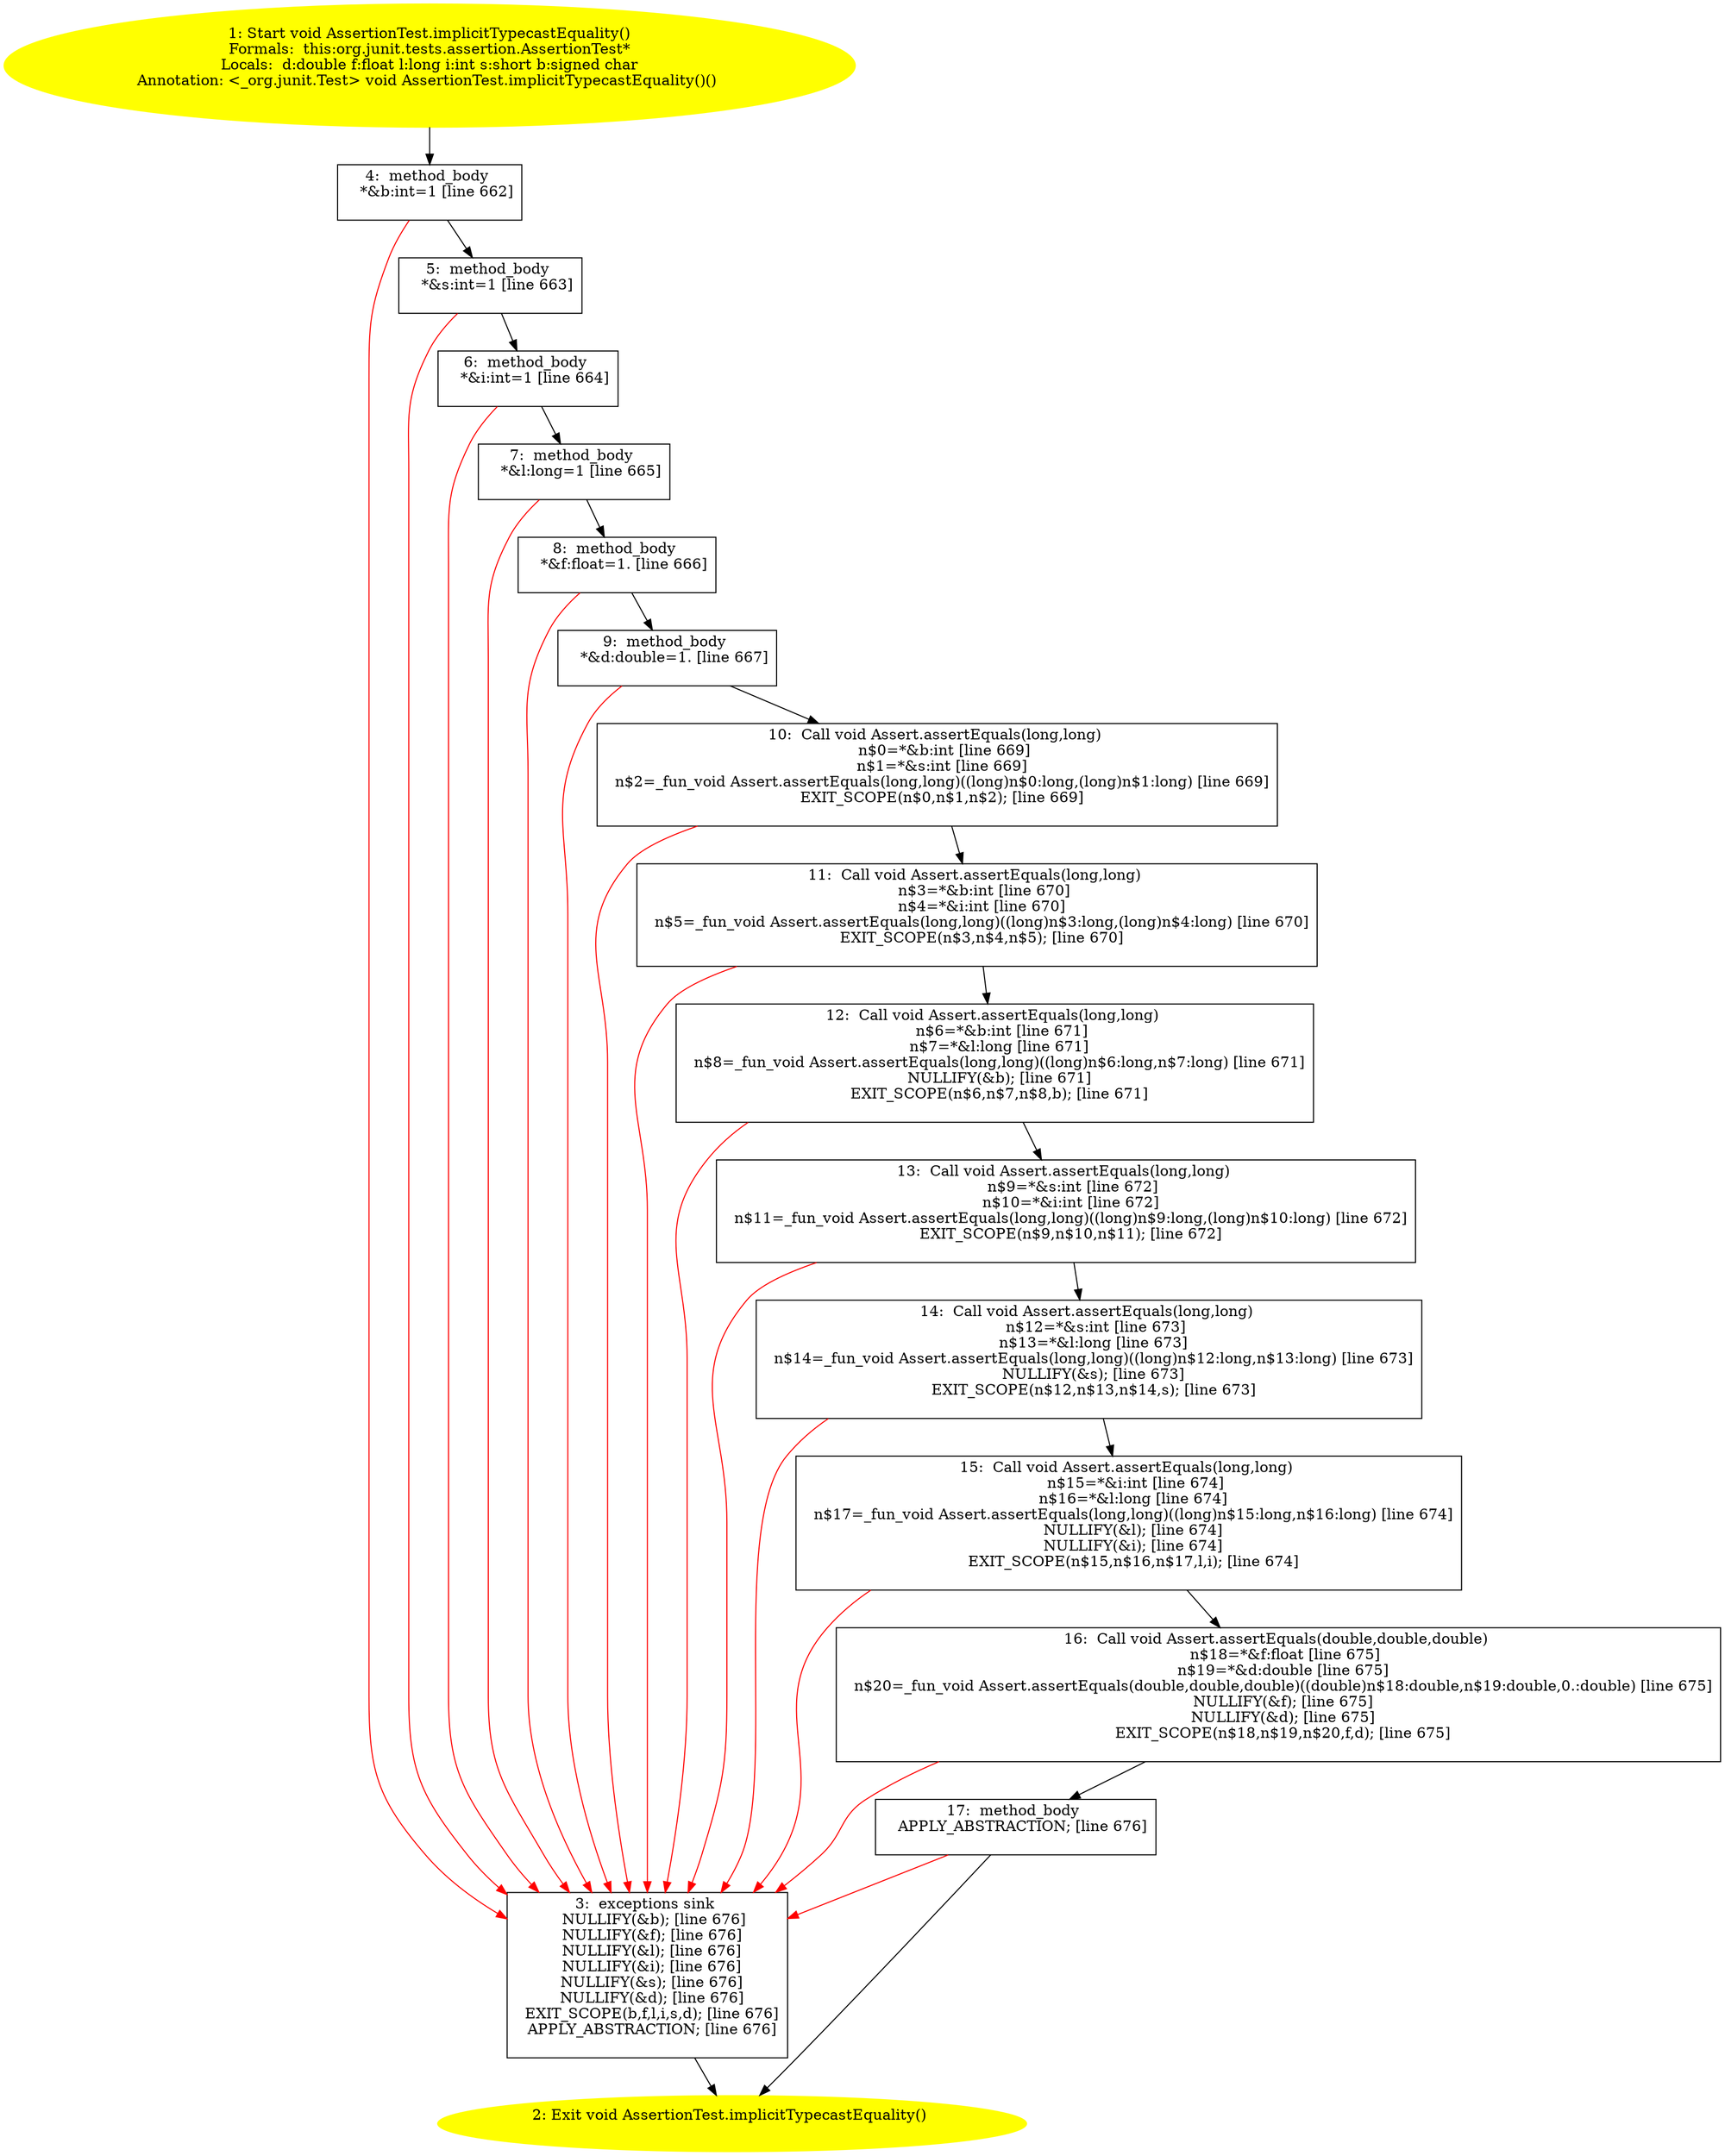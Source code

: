 /* @generated */
digraph cfg {
"org.junit.tests.assertion.AssertionTest.implicitTypecastEquality():void.41d1dd9d2d43f33ea6c114134921eb9d_1" [label="1: Start void AssertionTest.implicitTypecastEquality()\nFormals:  this:org.junit.tests.assertion.AssertionTest*\nLocals:  d:double f:float l:long i:int s:short b:signed char\nAnnotation: <_org.junit.Test> void AssertionTest.implicitTypecastEquality()() \n  " color=yellow style=filled]
	

	 "org.junit.tests.assertion.AssertionTest.implicitTypecastEquality():void.41d1dd9d2d43f33ea6c114134921eb9d_1" -> "org.junit.tests.assertion.AssertionTest.implicitTypecastEquality():void.41d1dd9d2d43f33ea6c114134921eb9d_4" ;
"org.junit.tests.assertion.AssertionTest.implicitTypecastEquality():void.41d1dd9d2d43f33ea6c114134921eb9d_2" [label="2: Exit void AssertionTest.implicitTypecastEquality() \n  " color=yellow style=filled]
	

"org.junit.tests.assertion.AssertionTest.implicitTypecastEquality():void.41d1dd9d2d43f33ea6c114134921eb9d_3" [label="3:  exceptions sink \n   NULLIFY(&b); [line 676]\n  NULLIFY(&f); [line 676]\n  NULLIFY(&l); [line 676]\n  NULLIFY(&i); [line 676]\n  NULLIFY(&s); [line 676]\n  NULLIFY(&d); [line 676]\n  EXIT_SCOPE(b,f,l,i,s,d); [line 676]\n  APPLY_ABSTRACTION; [line 676]\n " shape="box"]
	

	 "org.junit.tests.assertion.AssertionTest.implicitTypecastEquality():void.41d1dd9d2d43f33ea6c114134921eb9d_3" -> "org.junit.tests.assertion.AssertionTest.implicitTypecastEquality():void.41d1dd9d2d43f33ea6c114134921eb9d_2" ;
"org.junit.tests.assertion.AssertionTest.implicitTypecastEquality():void.41d1dd9d2d43f33ea6c114134921eb9d_4" [label="4:  method_body \n   *&b:int=1 [line 662]\n " shape="box"]
	

	 "org.junit.tests.assertion.AssertionTest.implicitTypecastEquality():void.41d1dd9d2d43f33ea6c114134921eb9d_4" -> "org.junit.tests.assertion.AssertionTest.implicitTypecastEquality():void.41d1dd9d2d43f33ea6c114134921eb9d_5" ;
	 "org.junit.tests.assertion.AssertionTest.implicitTypecastEquality():void.41d1dd9d2d43f33ea6c114134921eb9d_4" -> "org.junit.tests.assertion.AssertionTest.implicitTypecastEquality():void.41d1dd9d2d43f33ea6c114134921eb9d_3" [color="red" ];
"org.junit.tests.assertion.AssertionTest.implicitTypecastEquality():void.41d1dd9d2d43f33ea6c114134921eb9d_5" [label="5:  method_body \n   *&s:int=1 [line 663]\n " shape="box"]
	

	 "org.junit.tests.assertion.AssertionTest.implicitTypecastEquality():void.41d1dd9d2d43f33ea6c114134921eb9d_5" -> "org.junit.tests.assertion.AssertionTest.implicitTypecastEquality():void.41d1dd9d2d43f33ea6c114134921eb9d_6" ;
	 "org.junit.tests.assertion.AssertionTest.implicitTypecastEquality():void.41d1dd9d2d43f33ea6c114134921eb9d_5" -> "org.junit.tests.assertion.AssertionTest.implicitTypecastEquality():void.41d1dd9d2d43f33ea6c114134921eb9d_3" [color="red" ];
"org.junit.tests.assertion.AssertionTest.implicitTypecastEquality():void.41d1dd9d2d43f33ea6c114134921eb9d_6" [label="6:  method_body \n   *&i:int=1 [line 664]\n " shape="box"]
	

	 "org.junit.tests.assertion.AssertionTest.implicitTypecastEquality():void.41d1dd9d2d43f33ea6c114134921eb9d_6" -> "org.junit.tests.assertion.AssertionTest.implicitTypecastEquality():void.41d1dd9d2d43f33ea6c114134921eb9d_7" ;
	 "org.junit.tests.assertion.AssertionTest.implicitTypecastEquality():void.41d1dd9d2d43f33ea6c114134921eb9d_6" -> "org.junit.tests.assertion.AssertionTest.implicitTypecastEquality():void.41d1dd9d2d43f33ea6c114134921eb9d_3" [color="red" ];
"org.junit.tests.assertion.AssertionTest.implicitTypecastEquality():void.41d1dd9d2d43f33ea6c114134921eb9d_7" [label="7:  method_body \n   *&l:long=1 [line 665]\n " shape="box"]
	

	 "org.junit.tests.assertion.AssertionTest.implicitTypecastEquality():void.41d1dd9d2d43f33ea6c114134921eb9d_7" -> "org.junit.tests.assertion.AssertionTest.implicitTypecastEquality():void.41d1dd9d2d43f33ea6c114134921eb9d_8" ;
	 "org.junit.tests.assertion.AssertionTest.implicitTypecastEquality():void.41d1dd9d2d43f33ea6c114134921eb9d_7" -> "org.junit.tests.assertion.AssertionTest.implicitTypecastEquality():void.41d1dd9d2d43f33ea6c114134921eb9d_3" [color="red" ];
"org.junit.tests.assertion.AssertionTest.implicitTypecastEquality():void.41d1dd9d2d43f33ea6c114134921eb9d_8" [label="8:  method_body \n   *&f:float=1. [line 666]\n " shape="box"]
	

	 "org.junit.tests.assertion.AssertionTest.implicitTypecastEquality():void.41d1dd9d2d43f33ea6c114134921eb9d_8" -> "org.junit.tests.assertion.AssertionTest.implicitTypecastEquality():void.41d1dd9d2d43f33ea6c114134921eb9d_9" ;
	 "org.junit.tests.assertion.AssertionTest.implicitTypecastEquality():void.41d1dd9d2d43f33ea6c114134921eb9d_8" -> "org.junit.tests.assertion.AssertionTest.implicitTypecastEquality():void.41d1dd9d2d43f33ea6c114134921eb9d_3" [color="red" ];
"org.junit.tests.assertion.AssertionTest.implicitTypecastEquality():void.41d1dd9d2d43f33ea6c114134921eb9d_9" [label="9:  method_body \n   *&d:double=1. [line 667]\n " shape="box"]
	

	 "org.junit.tests.assertion.AssertionTest.implicitTypecastEquality():void.41d1dd9d2d43f33ea6c114134921eb9d_9" -> "org.junit.tests.assertion.AssertionTest.implicitTypecastEquality():void.41d1dd9d2d43f33ea6c114134921eb9d_10" ;
	 "org.junit.tests.assertion.AssertionTest.implicitTypecastEquality():void.41d1dd9d2d43f33ea6c114134921eb9d_9" -> "org.junit.tests.assertion.AssertionTest.implicitTypecastEquality():void.41d1dd9d2d43f33ea6c114134921eb9d_3" [color="red" ];
"org.junit.tests.assertion.AssertionTest.implicitTypecastEquality():void.41d1dd9d2d43f33ea6c114134921eb9d_10" [label="10:  Call void Assert.assertEquals(long,long) \n   n$0=*&b:int [line 669]\n  n$1=*&s:int [line 669]\n  n$2=_fun_void Assert.assertEquals(long,long)((long)n$0:long,(long)n$1:long) [line 669]\n  EXIT_SCOPE(n$0,n$1,n$2); [line 669]\n " shape="box"]
	

	 "org.junit.tests.assertion.AssertionTest.implicitTypecastEquality():void.41d1dd9d2d43f33ea6c114134921eb9d_10" -> "org.junit.tests.assertion.AssertionTest.implicitTypecastEquality():void.41d1dd9d2d43f33ea6c114134921eb9d_11" ;
	 "org.junit.tests.assertion.AssertionTest.implicitTypecastEquality():void.41d1dd9d2d43f33ea6c114134921eb9d_10" -> "org.junit.tests.assertion.AssertionTest.implicitTypecastEquality():void.41d1dd9d2d43f33ea6c114134921eb9d_3" [color="red" ];
"org.junit.tests.assertion.AssertionTest.implicitTypecastEquality():void.41d1dd9d2d43f33ea6c114134921eb9d_11" [label="11:  Call void Assert.assertEquals(long,long) \n   n$3=*&b:int [line 670]\n  n$4=*&i:int [line 670]\n  n$5=_fun_void Assert.assertEquals(long,long)((long)n$3:long,(long)n$4:long) [line 670]\n  EXIT_SCOPE(n$3,n$4,n$5); [line 670]\n " shape="box"]
	

	 "org.junit.tests.assertion.AssertionTest.implicitTypecastEquality():void.41d1dd9d2d43f33ea6c114134921eb9d_11" -> "org.junit.tests.assertion.AssertionTest.implicitTypecastEquality():void.41d1dd9d2d43f33ea6c114134921eb9d_12" ;
	 "org.junit.tests.assertion.AssertionTest.implicitTypecastEquality():void.41d1dd9d2d43f33ea6c114134921eb9d_11" -> "org.junit.tests.assertion.AssertionTest.implicitTypecastEquality():void.41d1dd9d2d43f33ea6c114134921eb9d_3" [color="red" ];
"org.junit.tests.assertion.AssertionTest.implicitTypecastEquality():void.41d1dd9d2d43f33ea6c114134921eb9d_12" [label="12:  Call void Assert.assertEquals(long,long) \n   n$6=*&b:int [line 671]\n  n$7=*&l:long [line 671]\n  n$8=_fun_void Assert.assertEquals(long,long)((long)n$6:long,n$7:long) [line 671]\n  NULLIFY(&b); [line 671]\n  EXIT_SCOPE(n$6,n$7,n$8,b); [line 671]\n " shape="box"]
	

	 "org.junit.tests.assertion.AssertionTest.implicitTypecastEquality():void.41d1dd9d2d43f33ea6c114134921eb9d_12" -> "org.junit.tests.assertion.AssertionTest.implicitTypecastEquality():void.41d1dd9d2d43f33ea6c114134921eb9d_13" ;
	 "org.junit.tests.assertion.AssertionTest.implicitTypecastEquality():void.41d1dd9d2d43f33ea6c114134921eb9d_12" -> "org.junit.tests.assertion.AssertionTest.implicitTypecastEquality():void.41d1dd9d2d43f33ea6c114134921eb9d_3" [color="red" ];
"org.junit.tests.assertion.AssertionTest.implicitTypecastEquality():void.41d1dd9d2d43f33ea6c114134921eb9d_13" [label="13:  Call void Assert.assertEquals(long,long) \n   n$9=*&s:int [line 672]\n  n$10=*&i:int [line 672]\n  n$11=_fun_void Assert.assertEquals(long,long)((long)n$9:long,(long)n$10:long) [line 672]\n  EXIT_SCOPE(n$9,n$10,n$11); [line 672]\n " shape="box"]
	

	 "org.junit.tests.assertion.AssertionTest.implicitTypecastEquality():void.41d1dd9d2d43f33ea6c114134921eb9d_13" -> "org.junit.tests.assertion.AssertionTest.implicitTypecastEquality():void.41d1dd9d2d43f33ea6c114134921eb9d_14" ;
	 "org.junit.tests.assertion.AssertionTest.implicitTypecastEquality():void.41d1dd9d2d43f33ea6c114134921eb9d_13" -> "org.junit.tests.assertion.AssertionTest.implicitTypecastEquality():void.41d1dd9d2d43f33ea6c114134921eb9d_3" [color="red" ];
"org.junit.tests.assertion.AssertionTest.implicitTypecastEquality():void.41d1dd9d2d43f33ea6c114134921eb9d_14" [label="14:  Call void Assert.assertEquals(long,long) \n   n$12=*&s:int [line 673]\n  n$13=*&l:long [line 673]\n  n$14=_fun_void Assert.assertEquals(long,long)((long)n$12:long,n$13:long) [line 673]\n  NULLIFY(&s); [line 673]\n  EXIT_SCOPE(n$12,n$13,n$14,s); [line 673]\n " shape="box"]
	

	 "org.junit.tests.assertion.AssertionTest.implicitTypecastEquality():void.41d1dd9d2d43f33ea6c114134921eb9d_14" -> "org.junit.tests.assertion.AssertionTest.implicitTypecastEquality():void.41d1dd9d2d43f33ea6c114134921eb9d_15" ;
	 "org.junit.tests.assertion.AssertionTest.implicitTypecastEquality():void.41d1dd9d2d43f33ea6c114134921eb9d_14" -> "org.junit.tests.assertion.AssertionTest.implicitTypecastEquality():void.41d1dd9d2d43f33ea6c114134921eb9d_3" [color="red" ];
"org.junit.tests.assertion.AssertionTest.implicitTypecastEquality():void.41d1dd9d2d43f33ea6c114134921eb9d_15" [label="15:  Call void Assert.assertEquals(long,long) \n   n$15=*&i:int [line 674]\n  n$16=*&l:long [line 674]\n  n$17=_fun_void Assert.assertEquals(long,long)((long)n$15:long,n$16:long) [line 674]\n  NULLIFY(&l); [line 674]\n  NULLIFY(&i); [line 674]\n  EXIT_SCOPE(n$15,n$16,n$17,l,i); [line 674]\n " shape="box"]
	

	 "org.junit.tests.assertion.AssertionTest.implicitTypecastEquality():void.41d1dd9d2d43f33ea6c114134921eb9d_15" -> "org.junit.tests.assertion.AssertionTest.implicitTypecastEquality():void.41d1dd9d2d43f33ea6c114134921eb9d_16" ;
	 "org.junit.tests.assertion.AssertionTest.implicitTypecastEquality():void.41d1dd9d2d43f33ea6c114134921eb9d_15" -> "org.junit.tests.assertion.AssertionTest.implicitTypecastEquality():void.41d1dd9d2d43f33ea6c114134921eb9d_3" [color="red" ];
"org.junit.tests.assertion.AssertionTest.implicitTypecastEquality():void.41d1dd9d2d43f33ea6c114134921eb9d_16" [label="16:  Call void Assert.assertEquals(double,double,double) \n   n$18=*&f:float [line 675]\n  n$19=*&d:double [line 675]\n  n$20=_fun_void Assert.assertEquals(double,double,double)((double)n$18:double,n$19:double,0.:double) [line 675]\n  NULLIFY(&f); [line 675]\n  NULLIFY(&d); [line 675]\n  EXIT_SCOPE(n$18,n$19,n$20,f,d); [line 675]\n " shape="box"]
	

	 "org.junit.tests.assertion.AssertionTest.implicitTypecastEquality():void.41d1dd9d2d43f33ea6c114134921eb9d_16" -> "org.junit.tests.assertion.AssertionTest.implicitTypecastEquality():void.41d1dd9d2d43f33ea6c114134921eb9d_17" ;
	 "org.junit.tests.assertion.AssertionTest.implicitTypecastEquality():void.41d1dd9d2d43f33ea6c114134921eb9d_16" -> "org.junit.tests.assertion.AssertionTest.implicitTypecastEquality():void.41d1dd9d2d43f33ea6c114134921eb9d_3" [color="red" ];
"org.junit.tests.assertion.AssertionTest.implicitTypecastEquality():void.41d1dd9d2d43f33ea6c114134921eb9d_17" [label="17:  method_body \n   APPLY_ABSTRACTION; [line 676]\n " shape="box"]
	

	 "org.junit.tests.assertion.AssertionTest.implicitTypecastEquality():void.41d1dd9d2d43f33ea6c114134921eb9d_17" -> "org.junit.tests.assertion.AssertionTest.implicitTypecastEquality():void.41d1dd9d2d43f33ea6c114134921eb9d_2" ;
	 "org.junit.tests.assertion.AssertionTest.implicitTypecastEquality():void.41d1dd9d2d43f33ea6c114134921eb9d_17" -> "org.junit.tests.assertion.AssertionTest.implicitTypecastEquality():void.41d1dd9d2d43f33ea6c114134921eb9d_3" [color="red" ];
}
